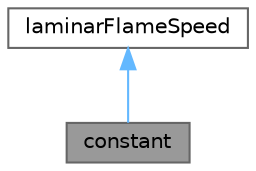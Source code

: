 digraph "constant"
{
 // LATEX_PDF_SIZE
  bgcolor="transparent";
  edge [fontname=Helvetica,fontsize=10,labelfontname=Helvetica,labelfontsize=10];
  node [fontname=Helvetica,fontsize=10,shape=box,height=0.2,width=0.4];
  Node1 [id="Node000001",label="constant",height=0.2,width=0.4,color="gray40", fillcolor="grey60", style="filled", fontcolor="black",tooltip="Constant laminar flame speed model."];
  Node2 -> Node1 [id="edge1_Node000001_Node000002",dir="back",color="steelblue1",style="solid",tooltip=" "];
  Node2 [id="Node000002",label="laminarFlameSpeed",height=0.2,width=0.4,color="gray40", fillcolor="white", style="filled",URL="$classFoam_1_1laminarFlameSpeed.html",tooltip="Abstract class for laminar flame speed."];
}
